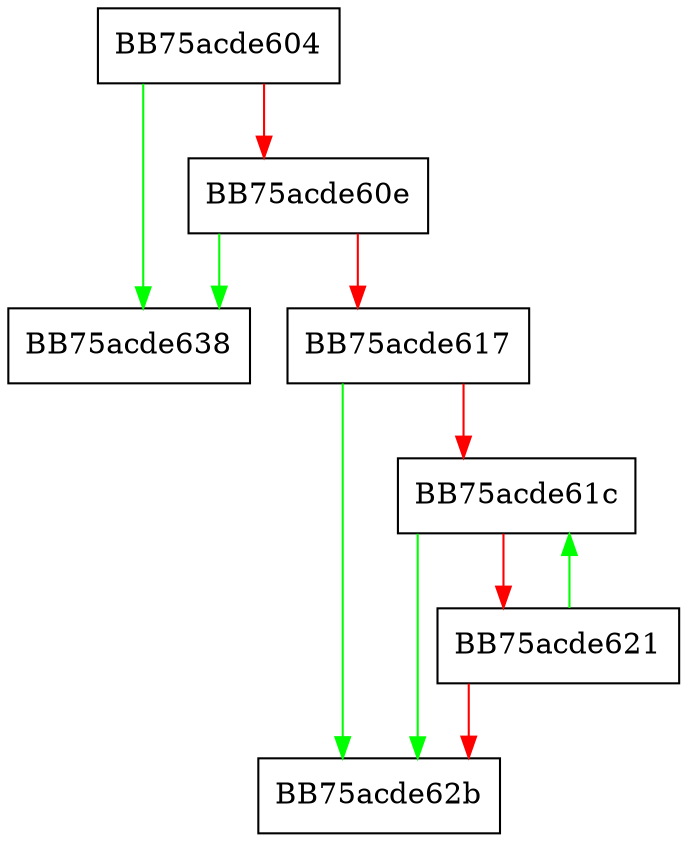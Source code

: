digraph RtlStringCbLengthW {
  node [shape="box"];
  graph [splines=ortho];
  BB75acde604 -> BB75acde638 [color="green"];
  BB75acde604 -> BB75acde60e [color="red"];
  BB75acde60e -> BB75acde638 [color="green"];
  BB75acde60e -> BB75acde617 [color="red"];
  BB75acde617 -> BB75acde62b [color="green"];
  BB75acde617 -> BB75acde61c [color="red"];
  BB75acde61c -> BB75acde62b [color="green"];
  BB75acde61c -> BB75acde621 [color="red"];
  BB75acde621 -> BB75acde61c [color="green"];
  BB75acde621 -> BB75acde62b [color="red"];
}